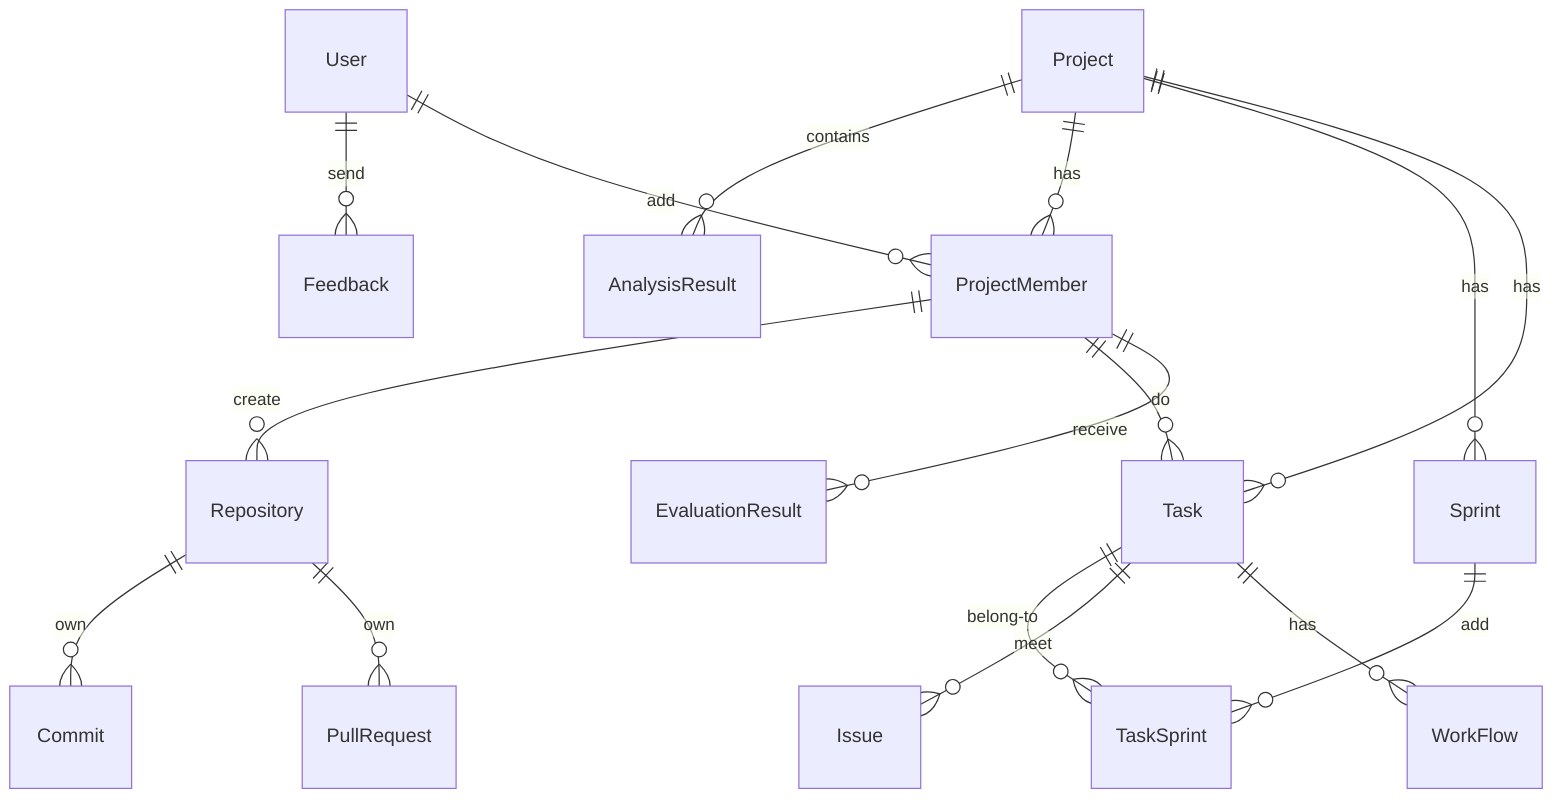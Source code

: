 erDiagram

    %% Relationships
    Repository ||--o{ Commit : own
    User ||--o{ Feedback : send
    Project ||--o{ AnalysisResult : contains
    Project ||--o{ ProjectMember : has
    User ||--o{ ProjectMember : add
    Repository ||--o{ PullRequest : own
    ProjectMember ||--o{ Repository : create
    Project ||--o{ Sprint : has
    Project ||--o{ Task : has
    ProjectMember ||--o{ Task : do
    ProjectMember ||--o{ EvaluationResult : receive
    Task ||--o{ TaskSprint : belong-to
    Task ||--o{ Issue : meet
    Sprint ||--o{ TaskSprint : add
    Task ||--o{ WorkFlow : has